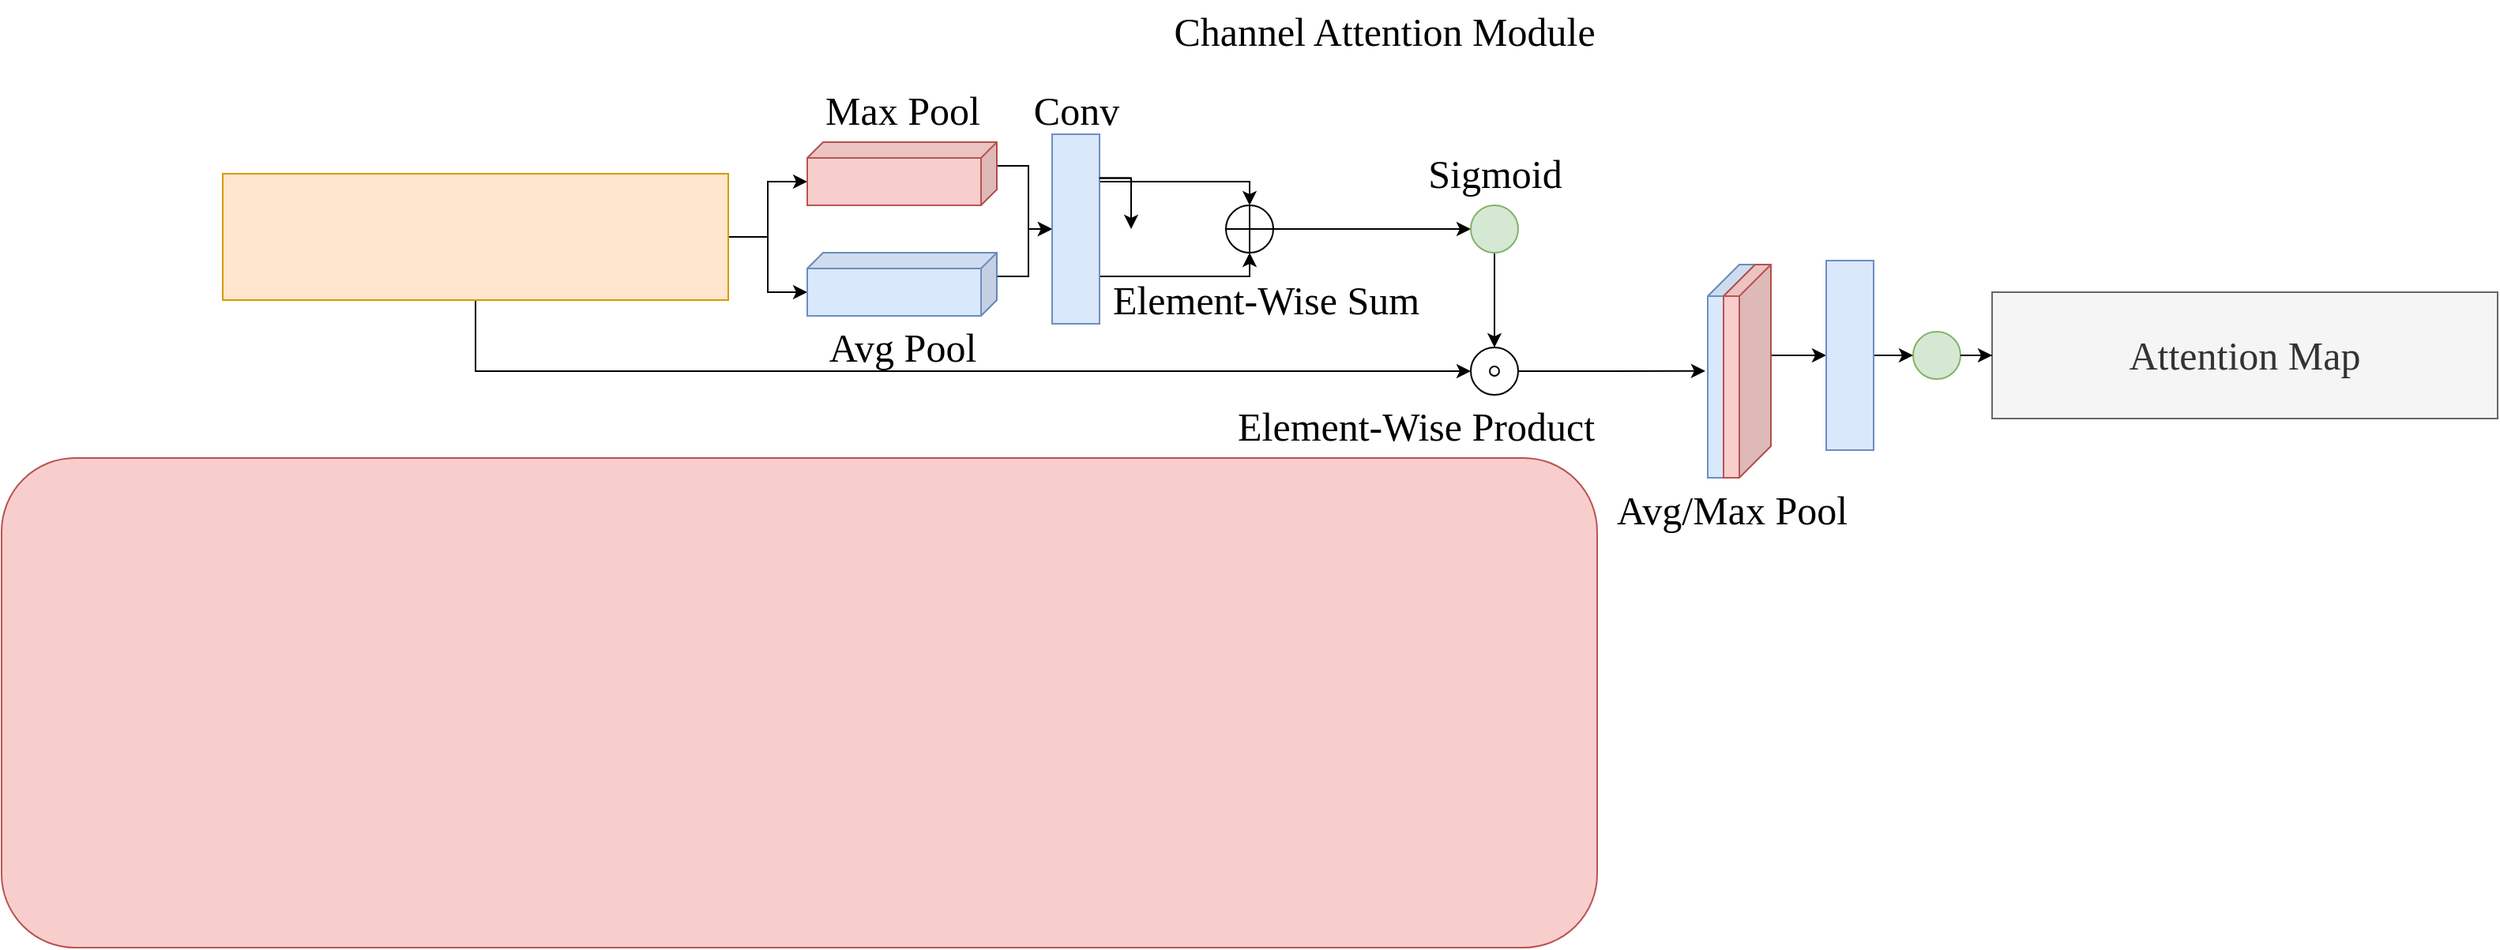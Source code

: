 <mxfile version="26.1.0">
  <diagram name="第 1 页" id="hFESBxfqleNxEhK8VXsM">
    <mxGraphModel dx="2741" dy="631" grid="1" gridSize="10" guides="1" tooltips="1" connect="1" arrows="1" fold="1" page="1" pageScale="1" pageWidth="1600" pageHeight="900" math="0" shadow="0">
      <root>
        <mxCell id="0" />
        <mxCell id="1" parent="0" />
        <mxCell id="UW59TpsnFUn9pXLaUZdh-37" value="" style="rounded=1;whiteSpace=wrap;html=1;fillColor=#f8cecc;strokeColor=#b85450;fontSize=25;fontFamily=Times New Roman;align=center;" vertex="1" parent="1">
          <mxGeometry x="-40" y="340" width="1010" height="310" as="geometry" />
        </mxCell>
        <mxCell id="UW59TpsnFUn9pXLaUZdh-44" style="edgeStyle=orthogonalEdgeStyle;rounded=0;orthogonalLoop=1;jettySize=auto;html=1;exitX=0;exitY=0;exitDx=0;exitDy=15;entryX=0.5;entryY=1;entryDx=0;entryDy=0;exitPerimeter=0;" edge="1" parent="1" source="UW59TpsnFUn9pXLaUZdh-73" target="UW59TpsnFUn9pXLaUZdh-43">
          <mxGeometry relative="1" as="geometry">
            <mxPoint x="590.0" y="160" as="sourcePoint" />
          </mxGeometry>
        </mxCell>
        <mxCell id="UW59TpsnFUn9pXLaUZdh-40" style="edgeStyle=orthogonalEdgeStyle;rounded=0;orthogonalLoop=1;jettySize=auto;html=1;exitX=0;exitY=0;exitDx=0;exitDy=40;entryX=0;entryY=0;entryDx=120;entryDy=25;entryPerimeter=0;exitPerimeter=0;" edge="1" parent="1" source="UW59TpsnFUn9pXLaUZdh-6" target="UW59TpsnFUn9pXLaUZdh-73">
          <mxGeometry relative="1" as="geometry">
            <mxPoint x="470" y="160" as="targetPoint" />
          </mxGeometry>
        </mxCell>
        <mxCell id="UW59TpsnFUn9pXLaUZdh-45" style="edgeStyle=orthogonalEdgeStyle;rounded=0;orthogonalLoop=1;jettySize=auto;html=1;exitX=0;exitY=0;exitDx=0;exitDy=15;entryX=0.5;entryY=1;entryDx=0;entryDy=0;exitPerimeter=0;" edge="1" parent="1" source="UW59TpsnFUn9pXLaUZdh-75" target="UW59TpsnFUn9pXLaUZdh-43">
          <mxGeometry relative="1" as="geometry">
            <mxPoint x="660" y="190" as="targetPoint" />
            <mxPoint x="590" y="230" as="sourcePoint" />
          </mxGeometry>
        </mxCell>
        <mxCell id="UW59TpsnFUn9pXLaUZdh-42" style="edgeStyle=orthogonalEdgeStyle;rounded=0;orthogonalLoop=1;jettySize=auto;html=1;exitX=0;exitY=0;exitDx=0;exitDy=40;entryX=0;entryY=0;entryDx=120;entryDy=25;entryPerimeter=0;exitPerimeter=0;" edge="1" parent="1" source="UW59TpsnFUn9pXLaUZdh-6" target="UW59TpsnFUn9pXLaUZdh-75">
          <mxGeometry relative="1" as="geometry">
            <mxPoint x="470" y="230" as="targetPoint" />
          </mxGeometry>
        </mxCell>
        <mxCell id="UW59TpsnFUn9pXLaUZdh-49" style="edgeStyle=orthogonalEdgeStyle;rounded=0;orthogonalLoop=1;jettySize=auto;html=1;exitX=0.231;exitY=0.008;exitDx=0;exitDy=0;entryX=0.5;entryY=0;entryDx=0;entryDy=0;exitPerimeter=0;" edge="1" parent="1" target="UW59TpsnFUn9pXLaUZdh-46">
          <mxGeometry relative="1" as="geometry">
            <mxPoint x="674.76" y="162.72" as="sourcePoint" />
            <Array as="points">
              <mxPoint x="655" y="165" />
              <mxPoint x="750" y="165" />
            </Array>
          </mxGeometry>
        </mxCell>
        <mxCell id="UW59TpsnFUn9pXLaUZdh-50" style="edgeStyle=orthogonalEdgeStyle;rounded=0;orthogonalLoop=1;jettySize=auto;html=1;exitX=0.75;exitY=0;exitDx=0;exitDy=0;entryX=0.5;entryY=1;entryDx=0;entryDy=0;" edge="1" parent="1" source="UW59TpsnFUn9pXLaUZdh-43" target="UW59TpsnFUn9pXLaUZdh-46">
          <mxGeometry relative="1" as="geometry">
            <mxPoint x="700" y="225" as="sourcePoint" />
            <Array as="points">
              <mxPoint x="750" y="225" />
            </Array>
          </mxGeometry>
        </mxCell>
        <mxCell id="UW59TpsnFUn9pXLaUZdh-43" value="" style="rounded=0;whiteSpace=wrap;html=1;rotation=90;fillColor=#dae8fc;strokeColor=#6c8ebf;fontFamily=Times New Roman;fontSize=25;" vertex="1" parent="1">
          <mxGeometry x="580" y="180" width="120" height="30" as="geometry" />
        </mxCell>
        <mxCell id="UW59TpsnFUn9pXLaUZdh-55" style="edgeStyle=orthogonalEdgeStyle;rounded=0;orthogonalLoop=1;jettySize=auto;html=1;exitX=1;exitY=0.5;exitDx=0;exitDy=0;entryX=0;entryY=0.5;entryDx=0;entryDy=0;" edge="1" parent="1" source="UW59TpsnFUn9pXLaUZdh-46" target="UW59TpsnFUn9pXLaUZdh-56">
          <mxGeometry relative="1" as="geometry">
            <mxPoint x="790" y="195.286" as="targetPoint" />
          </mxGeometry>
        </mxCell>
        <mxCell id="UW59TpsnFUn9pXLaUZdh-46" value="" style="ellipse;whiteSpace=wrap;html=1;aspect=fixed;fillColor=none;fontStyle=1" vertex="1" parent="1">
          <mxGeometry x="735" y="180" width="30" height="30" as="geometry" />
        </mxCell>
        <mxCell id="UW59TpsnFUn9pXLaUZdh-47" value="" style="endArrow=none;html=1;rounded=0;exitX=0;exitY=0.5;exitDx=0;exitDy=0;entryX=1;entryY=0.5;entryDx=0;entryDy=0;" edge="1" parent="1" source="UW59TpsnFUn9pXLaUZdh-46" target="UW59TpsnFUn9pXLaUZdh-46">
          <mxGeometry width="50" height="50" relative="1" as="geometry">
            <mxPoint x="760" y="230" as="sourcePoint" />
            <mxPoint x="810" y="180" as="targetPoint" />
            <Array as="points" />
          </mxGeometry>
        </mxCell>
        <mxCell id="UW59TpsnFUn9pXLaUZdh-48" value="" style="endArrow=none;html=1;rounded=0;exitX=0.5;exitY=0;exitDx=0;exitDy=0;entryX=0.5;entryY=1;entryDx=0;entryDy=0;" edge="1" parent="1" source="UW59TpsnFUn9pXLaUZdh-46" target="UW59TpsnFUn9pXLaUZdh-46">
          <mxGeometry width="50" height="50" relative="1" as="geometry">
            <mxPoint x="750" y="210" as="sourcePoint" />
            <mxPoint x="830" y="210" as="targetPoint" />
          </mxGeometry>
        </mxCell>
        <mxCell id="UW59TpsnFUn9pXLaUZdh-53" value="Conv" style="text;html=1;align=center;verticalAlign=middle;resizable=0;points=[];autosize=1;strokeColor=none;fillColor=none;fontSize=25;fontFamily=Times New Roman;" vertex="1" parent="1">
          <mxGeometry x="600" y="100" width="80" height="40" as="geometry" />
        </mxCell>
        <mxCell id="UW59TpsnFUn9pXLaUZdh-65" style="edgeStyle=orthogonalEdgeStyle;rounded=0;orthogonalLoop=1;jettySize=auto;html=1;entryX=0.5;entryY=0;entryDx=0;entryDy=0;" edge="1" parent="1" source="UW59TpsnFUn9pXLaUZdh-56" target="UW59TpsnFUn9pXLaUZdh-59">
          <mxGeometry relative="1" as="geometry" />
        </mxCell>
        <mxCell id="UW59TpsnFUn9pXLaUZdh-56" value="" style="ellipse;whiteSpace=wrap;html=1;aspect=fixed;fillColor=#d5e8d4;fontStyle=1;strokeColor=#82b366;" vertex="1" parent="1">
          <mxGeometry x="890" y="180" width="30" height="30" as="geometry" />
        </mxCell>
        <mxCell id="UW59TpsnFUn9pXLaUZdh-62" value="" style="group" vertex="1" connectable="0" parent="1">
          <mxGeometry x="890" y="270" width="30" height="30" as="geometry" />
        </mxCell>
        <mxCell id="UW59TpsnFUn9pXLaUZdh-59" value="" style="ellipse;whiteSpace=wrap;html=1;aspect=fixed;fillColor=none;fontStyle=1" vertex="1" parent="UW59TpsnFUn9pXLaUZdh-62">
          <mxGeometry width="30" height="30" as="geometry" />
        </mxCell>
        <mxCell id="UW59TpsnFUn9pXLaUZdh-61" value="" style="ellipse;whiteSpace=wrap;html=1;aspect=fixed;fillColor=none;fontStyle=1" vertex="1" parent="UW59TpsnFUn9pXLaUZdh-62">
          <mxGeometry x="12" y="12" width="6" height="6" as="geometry" />
        </mxCell>
        <mxCell id="UW59TpsnFUn9pXLaUZdh-64" style="edgeStyle=orthogonalEdgeStyle;rounded=0;orthogonalLoop=1;jettySize=auto;html=1;exitX=0;exitY=0;exitDx=160;exitDy=80;entryX=0;entryY=0.5;entryDx=0;entryDy=0;exitPerimeter=0;" edge="1" parent="1" source="UW59TpsnFUn9pXLaUZdh-6" target="UW59TpsnFUn9pXLaUZdh-59">
          <mxGeometry relative="1" as="geometry" />
        </mxCell>
        <mxCell id="UW59TpsnFUn9pXLaUZdh-66" value="Element-Wise Sum" style="text;html=1;align=center;verticalAlign=middle;resizable=0;points=[];autosize=1;strokeColor=none;fillColor=none;fontSize=25;fontFamily=Times New Roman;" vertex="1" parent="1">
          <mxGeometry x="650" y="220" width="220" height="40" as="geometry" />
        </mxCell>
        <mxCell id="UW59TpsnFUn9pXLaUZdh-67" value="Element-Wise Product" style="text;html=1;align=center;verticalAlign=middle;resizable=0;points=[];autosize=1;strokeColor=none;fillColor=none;fontSize=25;fontFamily=Times New Roman;" vertex="1" parent="1">
          <mxGeometry x="730" y="300" width="250" height="40" as="geometry" />
        </mxCell>
        <mxCell id="UW59TpsnFUn9pXLaUZdh-68" value="Sigmoid" style="text;html=1;align=center;verticalAlign=middle;resizable=0;points=[];autosize=1;strokeColor=none;fillColor=none;fontSize=25;fontFamily=Times New Roman;" vertex="1" parent="1">
          <mxGeometry x="850" y="140" width="110" height="40" as="geometry" />
        </mxCell>
        <mxCell id="UW59TpsnFUn9pXLaUZdh-72" value="" style="shape=cube;whiteSpace=wrap;html=1;boundedLbl=1;backgroundOutline=1;darkOpacity=0.05;darkOpacity2=0.1;flipH=1;size=20;fillColor=#dae8fc;strokeColor=#6c8ebf;" vertex="1" parent="1">
          <mxGeometry x="1040" y="217.5" width="30" height="135" as="geometry" />
        </mxCell>
        <mxCell id="UW59TpsnFUn9pXLaUZdh-73" value="" style="shape=cube;whiteSpace=wrap;html=1;boundedLbl=1;backgroundOutline=1;darkOpacity=0.05;darkOpacity2=0.1;flipH=1;size=10;fillColor=#f8cecc;strokeColor=#b85450;" vertex="1" parent="1">
          <mxGeometry x="470" y="140" width="120" height="40" as="geometry" />
        </mxCell>
        <mxCell id="UW59TpsnFUn9pXLaUZdh-69" style="edgeStyle=orthogonalEdgeStyle;rounded=0;orthogonalLoop=1;jettySize=auto;html=1;exitX=1;exitY=0.5;exitDx=0;exitDy=0;entryX=1.052;entryY=0.499;entryDx=0;entryDy=0;entryPerimeter=0;" edge="1" parent="1" source="UW59TpsnFUn9pXLaUZdh-59" target="UW59TpsnFUn9pXLaUZdh-72">
          <mxGeometry relative="1" as="geometry">
            <mxPoint x="1080" y="284.789" as="targetPoint" />
          </mxGeometry>
        </mxCell>
        <mxCell id="UW59TpsnFUn9pXLaUZdh-74" value="Avg/Max Pool" style="text;html=1;align=center;verticalAlign=middle;resizable=0;points=[];autosize=1;strokeColor=none;fillColor=none;fontSize=25;fontFamily=Times New Roman;" vertex="1" parent="1">
          <mxGeometry x="970" y="352.5" width="170" height="40" as="geometry" />
        </mxCell>
        <mxCell id="UW59TpsnFUn9pXLaUZdh-75" value="" style="shape=cube;whiteSpace=wrap;html=1;boundedLbl=1;backgroundOutline=1;darkOpacity=0.05;darkOpacity2=0.1;flipH=1;size=10;fillColor=#dae8fc;strokeColor=#6c8ebf;" vertex="1" parent="1">
          <mxGeometry x="470" y="210" width="120" height="40" as="geometry" />
        </mxCell>
        <mxCell id="UW59TpsnFUn9pXLaUZdh-76" value="Max Pool" style="text;html=1;align=center;verticalAlign=middle;resizable=0;points=[];autosize=1;strokeColor=none;fillColor=none;fontSize=25;fontFamily=Times New Roman;" vertex="1" parent="1">
          <mxGeometry x="470" y="100" width="120" height="40" as="geometry" />
        </mxCell>
        <mxCell id="UW59TpsnFUn9pXLaUZdh-77" value="Avg Pool" style="text;html=1;align=center;verticalAlign=middle;resizable=0;points=[];autosize=1;strokeColor=none;fillColor=none;fontSize=25;fontFamily=Times New Roman;" vertex="1" parent="1">
          <mxGeometry x="470" y="250" width="120" height="40" as="geometry" />
        </mxCell>
        <mxCell id="UW59TpsnFUn9pXLaUZdh-85" style="edgeStyle=orthogonalEdgeStyle;rounded=0;orthogonalLoop=1;jettySize=auto;html=1;exitX=0;exitY=0;exitDx=0;exitDy=57.5;exitPerimeter=0;entryX=0.5;entryY=1;entryDx=0;entryDy=0;" edge="1" parent="1" source="UW59TpsnFUn9pXLaUZdh-78" target="UW59TpsnFUn9pXLaUZdh-84">
          <mxGeometry relative="1" as="geometry" />
        </mxCell>
        <mxCell id="UW59TpsnFUn9pXLaUZdh-78" value="" style="shape=cube;whiteSpace=wrap;html=1;boundedLbl=1;backgroundOutline=1;darkOpacity=0.05;darkOpacity2=0.1;flipH=1;size=20;fillColor=#f8cecc;strokeColor=#b85450;" vertex="1" parent="1">
          <mxGeometry x="1050" y="217.5" width="30" height="135" as="geometry" />
        </mxCell>
        <mxCell id="UW59TpsnFUn9pXLaUZdh-80" value="" style="ellipse;whiteSpace=wrap;html=1;aspect=fixed;fillColor=#d5e8d4;fontStyle=1;strokeColor=#82b366;" vertex="1" parent="1">
          <mxGeometry x="1170" y="260" width="30" height="30" as="geometry" />
        </mxCell>
        <mxCell id="UW59TpsnFUn9pXLaUZdh-86" style="edgeStyle=orthogonalEdgeStyle;rounded=0;orthogonalLoop=1;jettySize=auto;html=1;entryX=0;entryY=0.5;entryDx=0;entryDy=0;" edge="1" parent="1" source="UW59TpsnFUn9pXLaUZdh-84" target="UW59TpsnFUn9pXLaUZdh-80">
          <mxGeometry relative="1" as="geometry" />
        </mxCell>
        <mxCell id="UW59TpsnFUn9pXLaUZdh-84" value="" style="rounded=0;whiteSpace=wrap;html=1;rotation=90;fillColor=#dae8fc;strokeColor=#6c8ebf;fontFamily=Times New Roman;fontSize=25;" vertex="1" parent="1">
          <mxGeometry x="1070" y="260" width="120" height="30" as="geometry" />
        </mxCell>
        <mxCell id="UW59TpsnFUn9pXLaUZdh-87" value="Attention Map" style="shape=cube;whiteSpace=wrap;html=1;boundedLbl=1;backgroundOutline=1;darkOpacity=0.05;darkOpacity2=0.1;flipH=1;size=0;fillColor=#f5f5f5;strokeColor=#666666;fontFamily=Times New Roman;fontSize=25;fontColor=#333333;" vertex="1" parent="1">
          <mxGeometry x="1220" y="235" width="320" height="80" as="geometry" />
        </mxCell>
        <mxCell id="UW59TpsnFUn9pXLaUZdh-88" style="edgeStyle=orthogonalEdgeStyle;rounded=0;orthogonalLoop=1;jettySize=auto;html=1;entryX=0;entryY=0;entryDx=320;entryDy=40;entryPerimeter=0;" edge="1" parent="1" source="UW59TpsnFUn9pXLaUZdh-80" target="UW59TpsnFUn9pXLaUZdh-87">
          <mxGeometry relative="1" as="geometry" />
        </mxCell>
        <mxCell id="UW59TpsnFUn9pXLaUZdh-89" value="Channel Attention Module" style="text;html=1;align=center;verticalAlign=middle;resizable=0;points=[];autosize=1;strokeColor=none;fillColor=none;fontSize=25;fontFamily=Times New Roman;" vertex="1" parent="1">
          <mxGeometry x="690" y="50" width="290" height="40" as="geometry" />
        </mxCell>
        <mxCell id="UW59TpsnFUn9pXLaUZdh-90" value="" style="edgeStyle=orthogonalEdgeStyle;rounded=0;orthogonalLoop=1;jettySize=auto;html=1;exitX=0.231;exitY=0.008;exitDx=0;exitDy=0;entryX=0.5;entryY=0;entryDx=0;entryDy=0;exitPerimeter=0;" edge="1" parent="1" source="UW59TpsnFUn9pXLaUZdh-43">
          <mxGeometry relative="1" as="geometry">
            <mxPoint x="655" y="163" as="sourcePoint" />
            <mxPoint x="675" y="195" as="targetPoint" />
            <Array as="points" />
          </mxGeometry>
        </mxCell>
        <mxCell id="UW59TpsnFUn9pXLaUZdh-6" value="" style="shape=cube;whiteSpace=wrap;html=1;boundedLbl=1;backgroundOutline=1;darkOpacity=0.05;darkOpacity2=0.1;flipH=1;size=0;fillColor=#ffe6cc;strokeColor=#d79b00;fontFamily=Times New Roman;fontSize=25;" vertex="1" parent="1">
          <mxGeometry x="100" y="160" width="320" height="80" as="geometry" />
        </mxCell>
      </root>
    </mxGraphModel>
  </diagram>
</mxfile>
